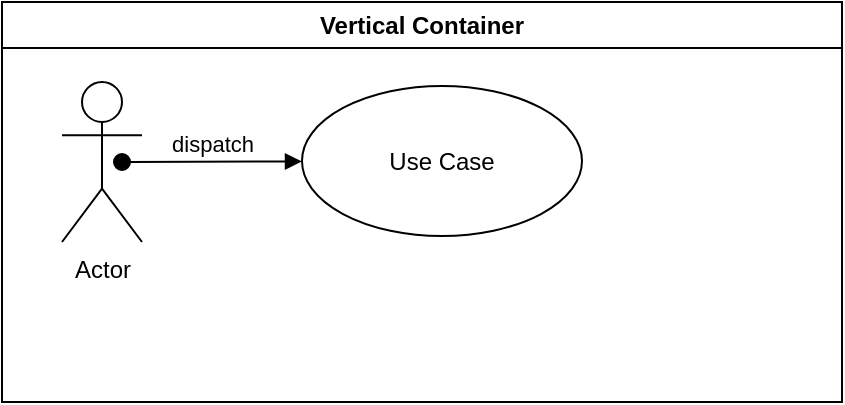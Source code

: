 <mxfile version="20.6.2" type="github">
  <diagram id="CrLxao3ilP2sY047-yCI" name="Страница 1">
    <mxGraphModel dx="1374" dy="781" grid="1" gridSize="10" guides="1" tooltips="1" connect="1" arrows="1" fold="1" page="1" pageScale="1" pageWidth="827" pageHeight="1169" math="0" shadow="0">
      <root>
        <mxCell id="0" />
        <mxCell id="1" parent="0" />
        <mxCell id="8lqA4N7oJ5fvfCIPyh2r-1" value="Actor" style="shape=umlActor;verticalLabelPosition=bottom;verticalAlign=top;html=1;" vertex="1" parent="1">
          <mxGeometry x="40" y="80" width="40" height="80" as="geometry" />
        </mxCell>
        <mxCell id="8lqA4N7oJ5fvfCIPyh2r-2" value="Use Case" style="ellipse;whiteSpace=wrap;html=1;" vertex="1" parent="1">
          <mxGeometry x="160" y="82" width="140" height="75" as="geometry" />
        </mxCell>
        <mxCell id="8lqA4N7oJ5fvfCIPyh2r-7" value="dispatch" style="html=1;verticalAlign=bottom;startArrow=oval;startFill=1;endArrow=block;startSize=8;rounded=0;" edge="1" parent="1" target="8lqA4N7oJ5fvfCIPyh2r-2">
          <mxGeometry width="60" relative="1" as="geometry">
            <mxPoint x="70" y="120" as="sourcePoint" />
            <mxPoint x="190" y="140" as="targetPoint" />
          </mxGeometry>
        </mxCell>
        <mxCell id="8lqA4N7oJ5fvfCIPyh2r-10" value="Vertical Container" style="swimlane;whiteSpace=wrap;html=1;" vertex="1" parent="1">
          <mxGeometry x="10" y="40" width="420" height="200" as="geometry" />
        </mxCell>
      </root>
    </mxGraphModel>
  </diagram>
</mxfile>
